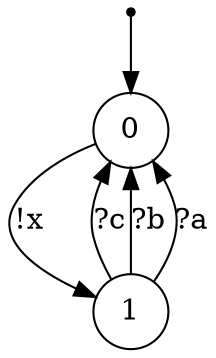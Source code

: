 digraph {
 node [shape=point] ENTRY
 node [shape=circle]
 ENTRY -> 0
0 -> 1 [label="!x"]
1 -> 0 [label="?c"]
1 -> 0 [label="?b"]
1 -> 0 [label="?a"]
}
